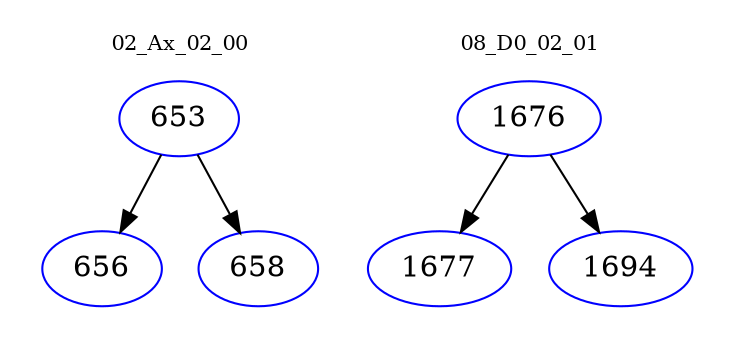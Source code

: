 digraph{
subgraph cluster_0 {
color = white
label = "02_Ax_02_00";
fontsize=10;
T0_653 [label="653", color="blue"]
T0_653 -> T0_656 [color="black"]
T0_656 [label="656", color="blue"]
T0_653 -> T0_658 [color="black"]
T0_658 [label="658", color="blue"]
}
subgraph cluster_1 {
color = white
label = "08_D0_02_01";
fontsize=10;
T1_1676 [label="1676", color="blue"]
T1_1676 -> T1_1677 [color="black"]
T1_1677 [label="1677", color="blue"]
T1_1676 -> T1_1694 [color="black"]
T1_1694 [label="1694", color="blue"]
}
}
